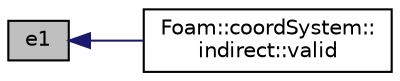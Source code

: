 digraph "e1"
{
  bgcolor="transparent";
  edge [fontname="Helvetica",fontsize="10",labelfontname="Helvetica",labelfontsize="10"];
  node [fontname="Helvetica",fontsize="10",shape=record];
  rankdir="LR";
  Node1 [label="e1",height=0.2,width=0.4,color="black", fillcolor="grey75", style="filled" fontcolor="black"];
  Node1 -> Node2 [dir="back",color="midnightblue",fontsize="10",style="solid",fontname="Helvetica"];
  Node2 [label="Foam::coordSystem::\lindirect::valid",height=0.2,width=0.4,color="black",URL="$classFoam_1_1coordSystem_1_1indirect.html#a9fa9d50f99098045df2c2ef3b1af8047",tooltip="Is the coordinate system valid? "];
}
